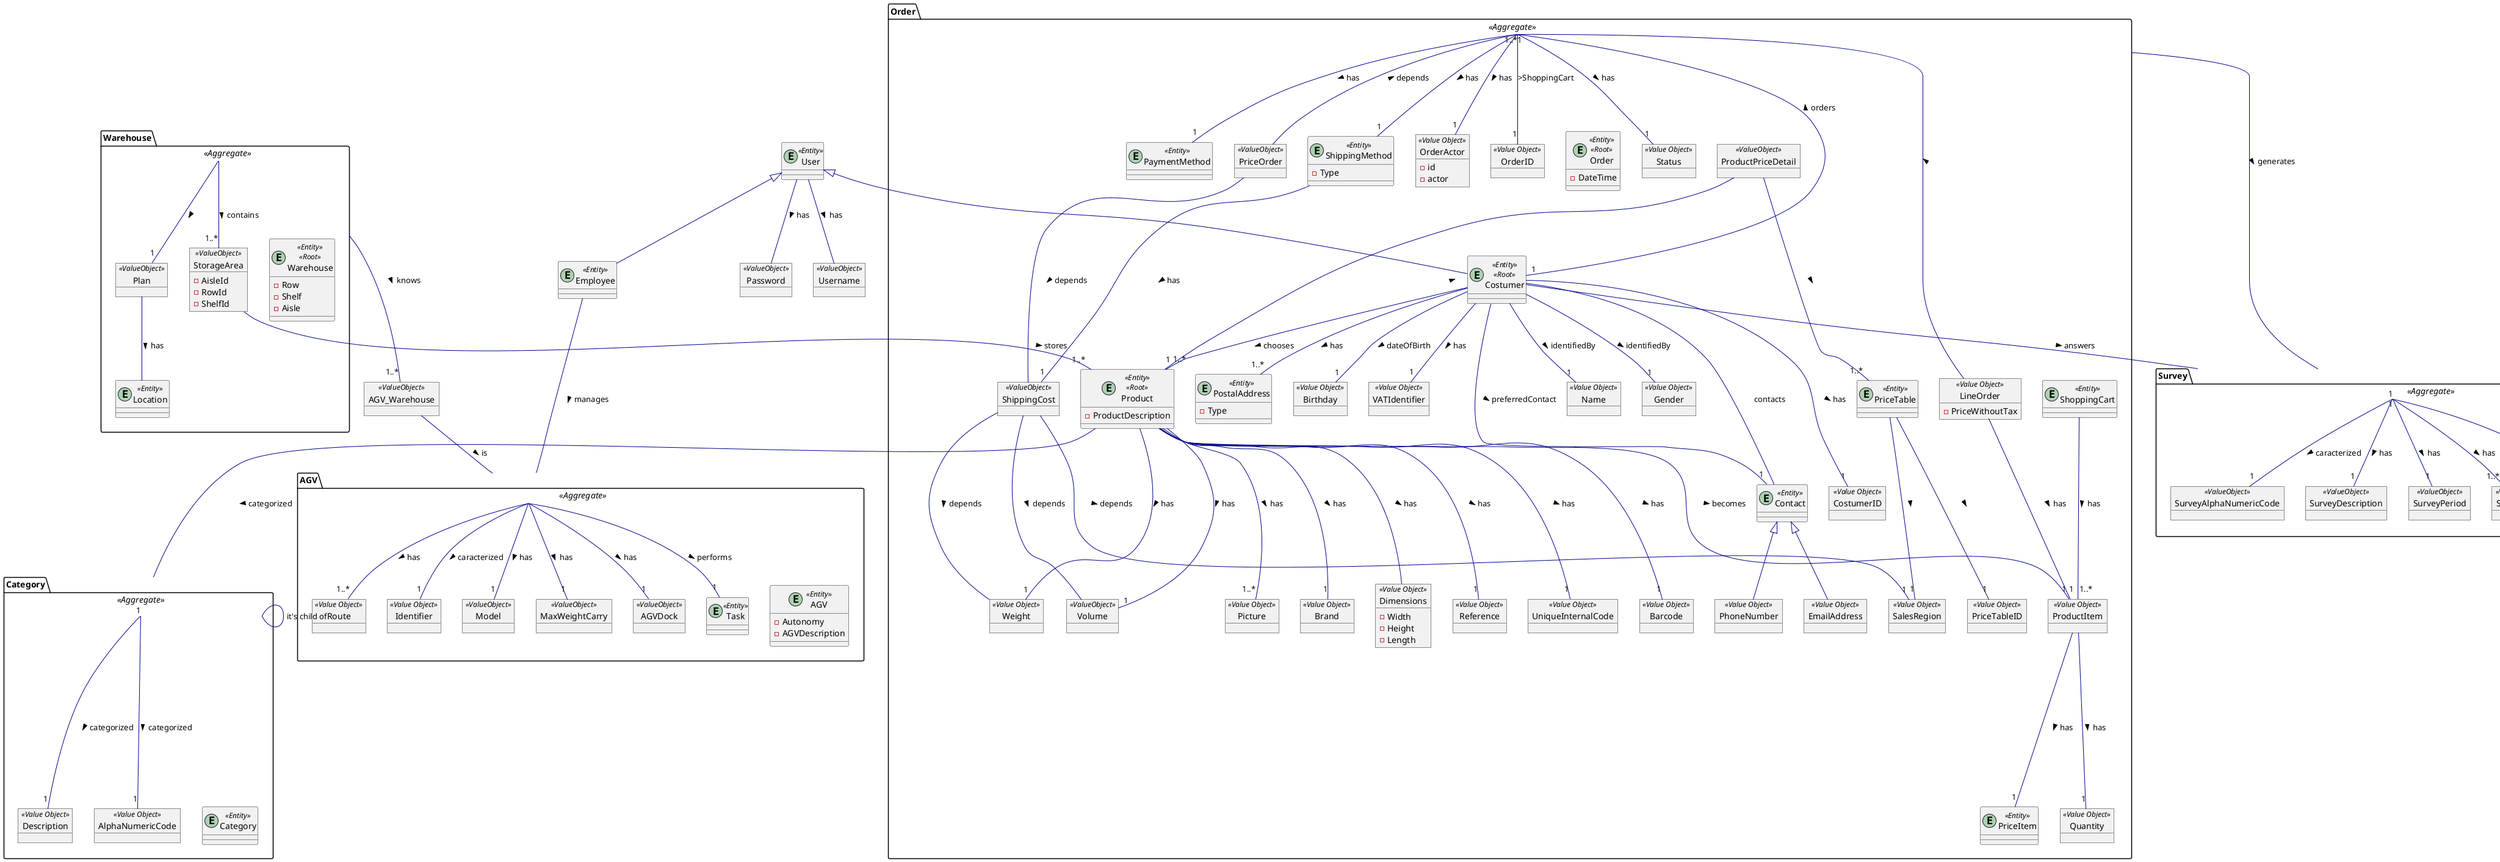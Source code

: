 @startuml
skinparam object {
ArrowColor DarkBlue
}

skinparam stereotypeCBackgroundColor LightBlue


package Category <<Aggregate>> {
    entity Category <<Entity>>

    object AlphaNumericCode <<Value Object>>

    object Description <<Value Object>>
}

/' OrderManagement '/
package Order <<Aggregate>>{

entity Product <<Entity>> <<Root>> {
- ProductDescription
}

object ProductPriceDetail <<ValueObject>>

object PriceOrder <<ValueObject>>

object Barcode <<Value Object>>

object Picture <<Value Object>>

object Brand <<Value Object>>

object ProductItem <<Value Object>>

object Quantity <<Value Object>>

entity PriceItem <<Entity>>

object Weight <<Value Object>>

object Dimensions <<Value Object>>{
- Width
- Height
- Length
}

object Reference <<Value Object>>

object UniqueInternalCode <<Value Object>>

entity Order <<Entity>> <<Root>>{
- DateTime
}

object OrderActor <<Value Object>>{
- id
- actor
}

object LineOrder <<Value Object>>{
- PriceWithoutTax
}

entity PriceTable <<Entity>>

object PriceTableID <<Value Object>>

object SalesRegion <<Value Object>>

entity Costumer <<Entity>> <<Root>>

entity Contact <<Entity>>

object PhoneNumber <<Value Object>>

object EmailAddress <<Value Object>>

object Name <<Value Object>>

object Gender <<Value Object>>

    entity PostalAddress <<Entity>> {
    - Type
    }

object OrderID <<Value Object>>

entity ShoppingCart <<Entity>>

entity PaymentMethod <<Entity>>

object ShippingCost <<ValueObject>>

object Volume <<ValueObject>>

object CostumerID <<Value Object>>

object Birthday <<Value Object>>

object VATIdentifier <<Value Object>>

   entity ShippingMethod <<Entity>>{
    -Type
    }

     object Status <<Value Object>>
}

/' WarehouseManagement '/
 package Warehouse <<Aggregate>>{

 entity Warehouse <<Entity>> <<Root>>{
     -Row
     -Shelf
     -Aisle
     }

    object Plan <<ValueObject>>

    entity Location <<Entity>>

     object StorageArea <<ValueObject>> {
         -AisleId
         -RowId
         -ShelfId
         }

 }

 object AGV_Warehouse <<ValueObject>>

package AGV <<Aggregate>>{
 entity AGV <<Entity>>{
     -Autonomy
     -AGVDescription
     }

     object Route <<Value Object>>

     object Identifier <<Value Object>>

     object Model <<ValueObject>>

     object MaxWeightCarry <<ValueObject>>

     object AGVDock <<ValueObject>>

     entity Task <<Entity>>
}


/' Survey '/
package Survey <<Aggregate>>{

    Entity Survey <<Entity>> {
    }

object SurveyAlphaNumericCode <<ValueObject>>

object SurveyDescription <<ValueObject>>

object SurveyPeriod <<ValueObject>>

object SurveyRule <<ValueObject>>

object Topic <<ValueObject>>

}
object GeneralQuestions  <<ValueObject>>
/'Question'/
package Question <<Aggregate>>{
entity Question <<Entity>>

entity Answer <<Entity>>
object Type <<Value Object>>{
{Multiple Choice}
{Free Answer}
{Ordering}
}
}

entity Employee <<Entity>>

entity User <<Entity>>

object Username <<ValueObject>>

object Password <<ValueObject>>

/' Employee '/
Employee --- AGV : manages >

/' User '/
User -- Username : has >
User -- Password : has >
User <|-- Costumer
User <|-- Employee


/' Costumer '/
Costumer --- "1" CostumerID : has >
Costumer --- "1" Contact : preferredContact >
Costumer -- "1" Name : identifiedBy >
Costumer --  Contact : contacts
Costumer -- "1" Gender : identifiedBy >
Costumer -- "1..*" PostalAddress : has >
Costumer -- "1" Birthday : dateOfBirth >
Contact <|-- PhoneNumber
Contact <|-- EmailAddress
Costumer -- "1" Survey : answers >
Costumer -- "1" VATIdentifier : has >


/' Product '/
Product --- "1" Category: categorized >
Product --- "1..*" Picture: has >
Product --- "1" Barcode: has >
Product --- "1" Brand: has >
ProductPriceDetail -- "1" Product: <
ProductPriceDetail --- "1..*" PriceTable: >
PriceTable --- "1" PriceTableID: >
PriceTable --- "1" SalesRegion: >
Product --- "1" ProductItem: becomes >
ProductItem --- "1" Quantity: has >
ProductItem --- "1" PriceItem : has >
Product --- "1" Reference: has >
Product --- "1" UniqueInternalCode: has >
Product --- Dimensions: has >



/' Category '/
Category --- "1" AlphaNumericCode  : categorized >
Category --- "1" Description  : categorized >
Category --- Category: it's child of


/' Warehouse '/
AGV -- "1..*" Route: has >
AGV -- "1" Identifier: caracterized >
AGV -- "1" Model: has >
Warehouse -- "1" Plan: >
AGV -- "1" MaxWeightCarry : has >
AGV -- "1" AGVDock : has >
AGV -- "1" Task : performs >
AGV_Warehouse -- AGV: is >
Warehouse -- "1..*" AGV_Warehouse: knows >
Plan -- Location: has >


/' Survey '/
Survey -- "1..*" SurveyRule: has >
Survey -- "1" SurveyDescription: has >
Survey -- "1" SurveyAlphaNumericCode: caracterized >
Survey -- "1" SurveyPeriod: has >
Survey -- "1" Topic: has >
Survey -- "1..*" GeneralQuestions: has >

Question -- Question: depends >


/' ShippingCost '/
ShippingCost --- Weight: depends >
ShippingCost --- Volume: depends >


/' Order '/
Order --- "1" OrderID : >ShoppingCart
Order --- "1" Status : has >
Order --- "1" OrderActor : has >
Order --- "1" PaymentMethod : has >
Order --- "1" ShippingMethod : has >
Order --- "1" Survey : generates >
ShippingCost --- "1" SalesRegion: depends >
ShippingMethod--- "1" ShippingCost: has >
Product --- "1" Weight: has >
Product --- "1" Volume: has >

LineOrder --- "1" Order: >
LineOrder --- "1" ProductItem: has >
PriceOrder --- Order: depends >
PriceOrder --- ShippingCost: depends >


/'ShoppingCart '/
ShoppingCart --- "1..*" ProductItem: has >

/'  Question '/
Question --- "1..*" Answer: has >
Question --- "1" GeneralQuestions: is <
Answer --- "1" Type: has >



/' Joined Aggregates '/
Costumer "1" -- "1..*" Order: orders >
Costumer -- "1..*" Product: chooses >
Warehouse -- "1..*" StorageArea: contains >
StorageArea -- "1..*" Product: stores >
@enduml
